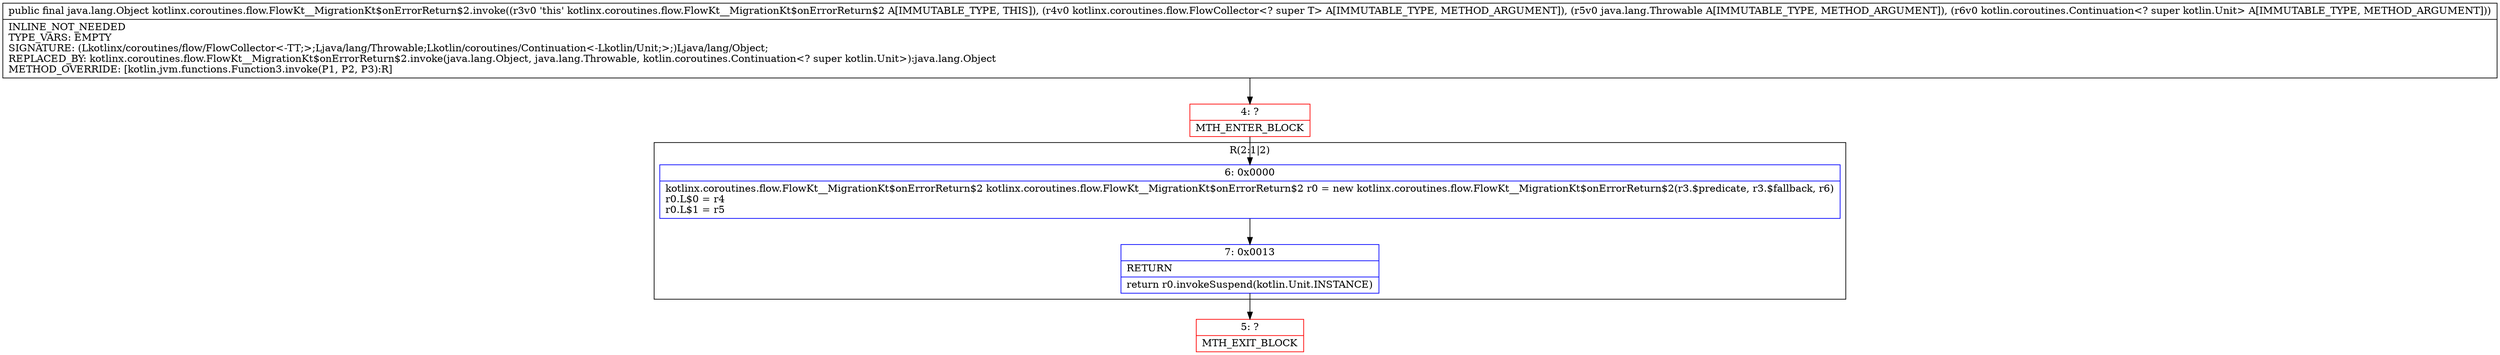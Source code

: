 digraph "CFG forkotlinx.coroutines.flow.FlowKt__MigrationKt$onErrorReturn$2.invoke(Lkotlinx\/coroutines\/flow\/FlowCollector;Ljava\/lang\/Throwable;Lkotlin\/coroutines\/Continuation;)Ljava\/lang\/Object;" {
subgraph cluster_Region_1838232946 {
label = "R(2:1|2)";
node [shape=record,color=blue];
Node_6 [shape=record,label="{6\:\ 0x0000|kotlinx.coroutines.flow.FlowKt__MigrationKt$onErrorReturn$2 kotlinx.coroutines.flow.FlowKt__MigrationKt$onErrorReturn$2 r0 = new kotlinx.coroutines.flow.FlowKt__MigrationKt$onErrorReturn$2(r3.$predicate, r3.$fallback, r6)\lr0.L$0 = r4\lr0.L$1 = r5\l}"];
Node_7 [shape=record,label="{7\:\ 0x0013|RETURN\l|return r0.invokeSuspend(kotlin.Unit.INSTANCE)\l}"];
}
Node_4 [shape=record,color=red,label="{4\:\ ?|MTH_ENTER_BLOCK\l}"];
Node_5 [shape=record,color=red,label="{5\:\ ?|MTH_EXIT_BLOCK\l}"];
MethodNode[shape=record,label="{public final java.lang.Object kotlinx.coroutines.flow.FlowKt__MigrationKt$onErrorReturn$2.invoke((r3v0 'this' kotlinx.coroutines.flow.FlowKt__MigrationKt$onErrorReturn$2 A[IMMUTABLE_TYPE, THIS]), (r4v0 kotlinx.coroutines.flow.FlowCollector\<? super T\> A[IMMUTABLE_TYPE, METHOD_ARGUMENT]), (r5v0 java.lang.Throwable A[IMMUTABLE_TYPE, METHOD_ARGUMENT]), (r6v0 kotlin.coroutines.Continuation\<? super kotlin.Unit\> A[IMMUTABLE_TYPE, METHOD_ARGUMENT]))  | INLINE_NOT_NEEDED\lTYPE_VARS: EMPTY\lSIGNATURE: (Lkotlinx\/coroutines\/flow\/FlowCollector\<\-TT;\>;Ljava\/lang\/Throwable;Lkotlin\/coroutines\/Continuation\<\-Lkotlin\/Unit;\>;)Ljava\/lang\/Object;\lREPLACED_BY: kotlinx.coroutines.flow.FlowKt__MigrationKt$onErrorReturn$2.invoke(java.lang.Object, java.lang.Throwable, kotlin.coroutines.Continuation\<? super kotlin.Unit\>):java.lang.Object\lMETHOD_OVERRIDE: [kotlin.jvm.functions.Function3.invoke(P1, P2, P3):R]\l}"];
MethodNode -> Node_4;Node_6 -> Node_7;
Node_7 -> Node_5;
Node_4 -> Node_6;
}

